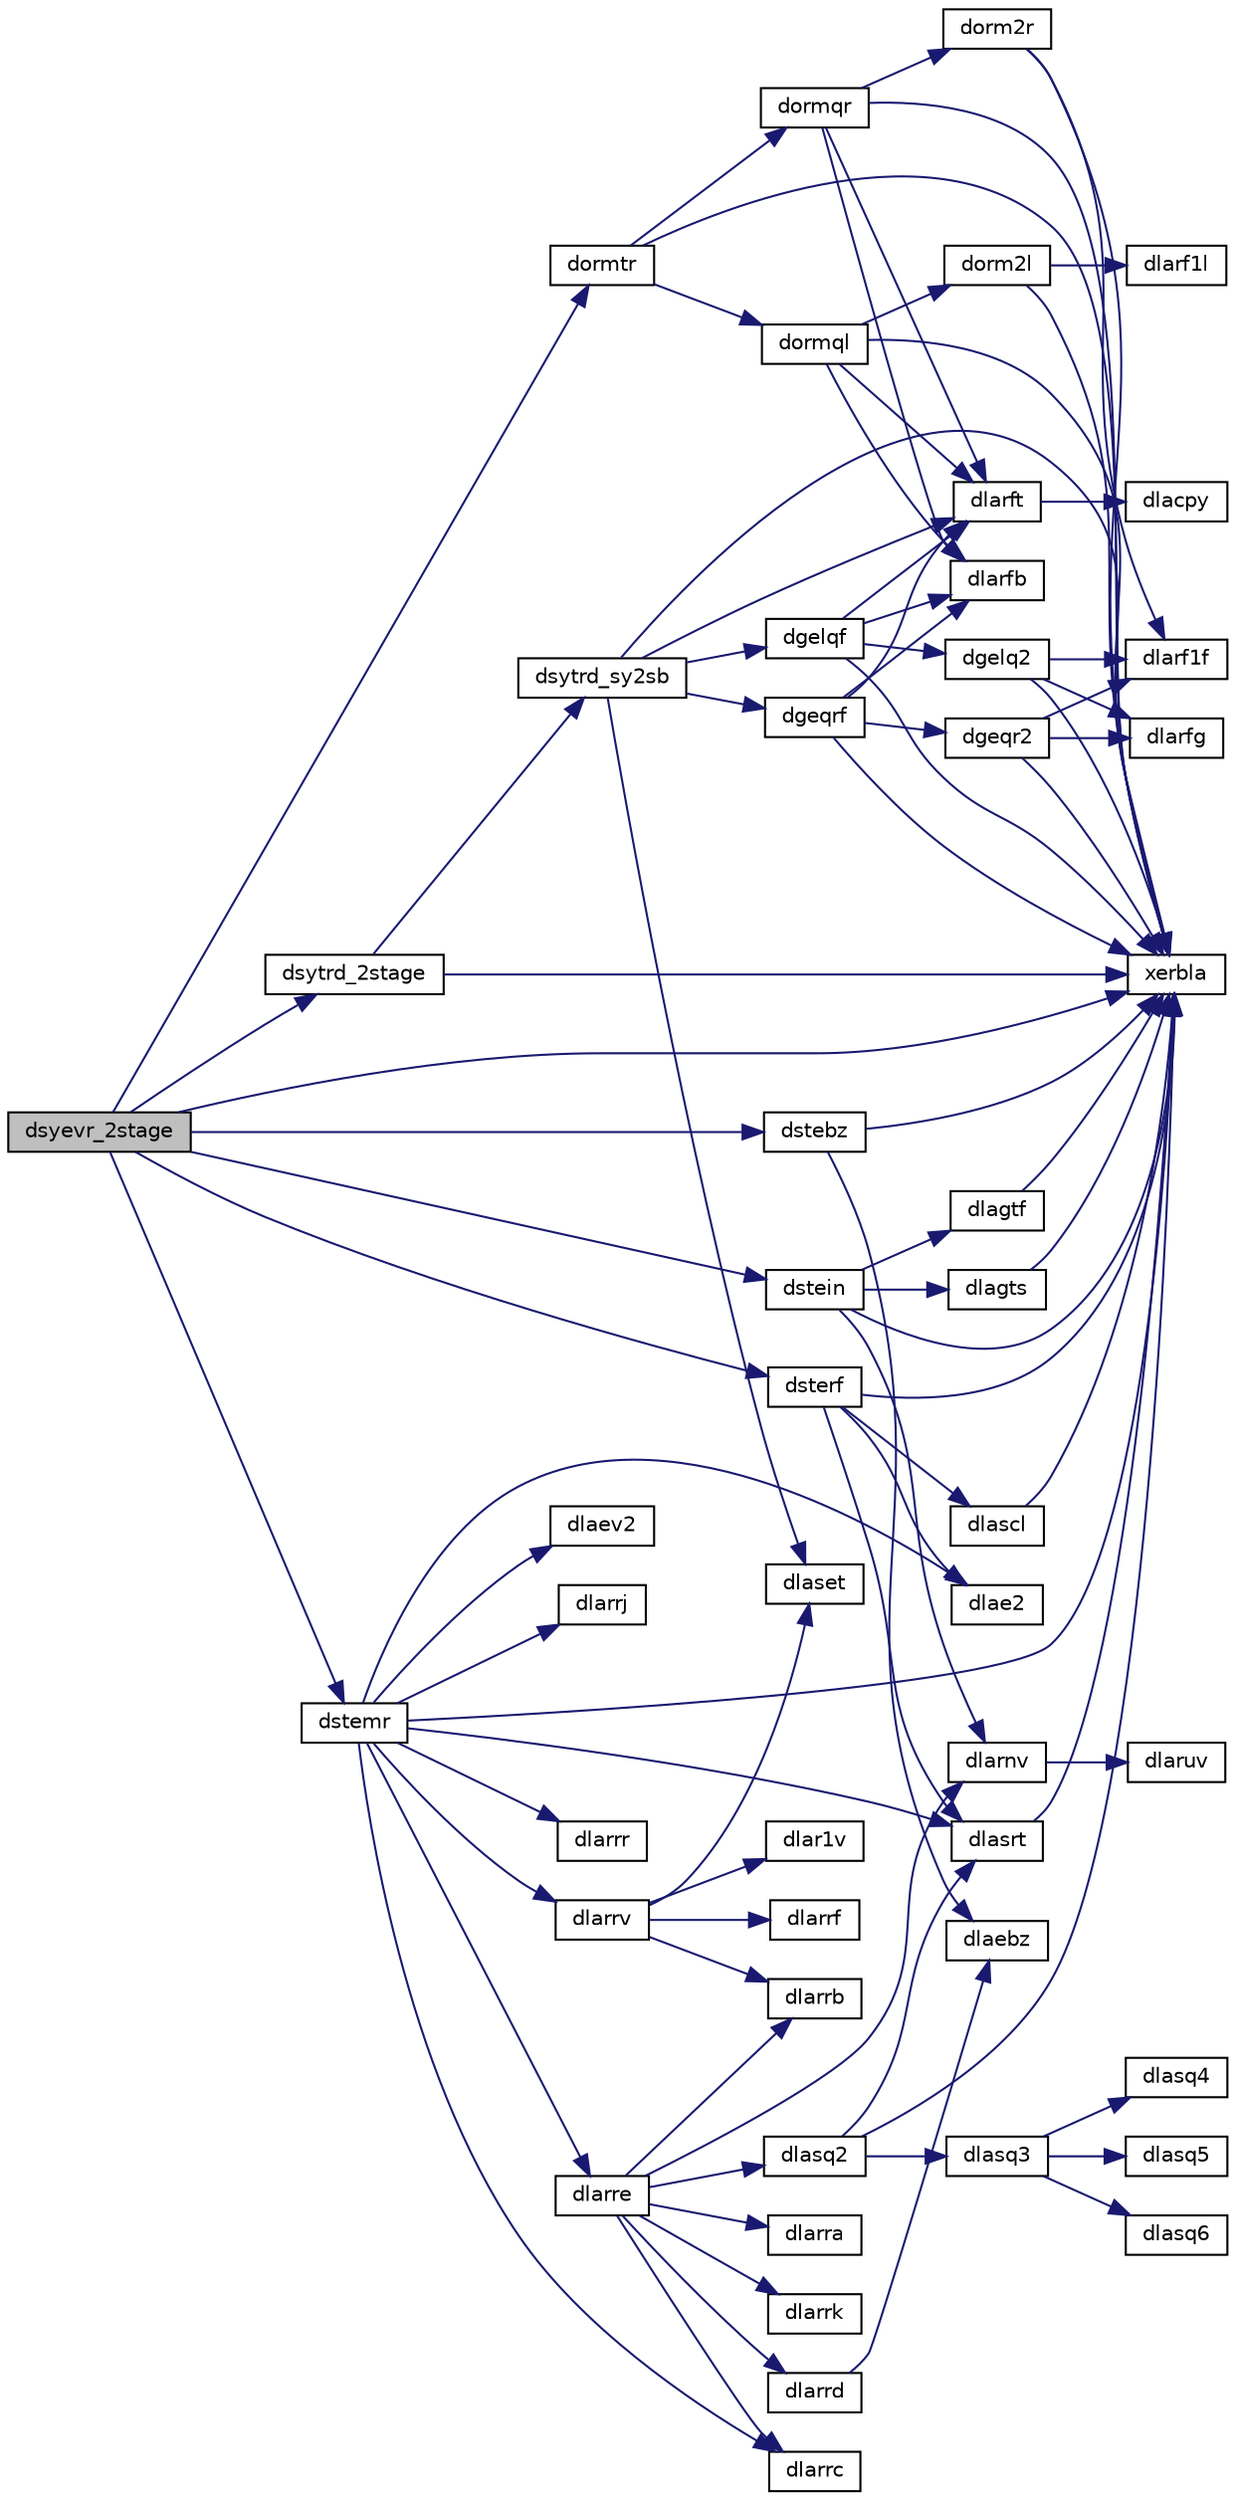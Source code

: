 digraph "dsyevr_2stage"
{
 // LATEX_PDF_SIZE
  edge [fontname="Helvetica",fontsize="10",labelfontname="Helvetica",labelfontsize="10"];
  node [fontname="Helvetica",fontsize="10",shape=record];
  rankdir="LR";
  Node1 [label="dsyevr_2stage",height=0.2,width=0.4,color="black", fillcolor="grey75", style="filled", fontcolor="black",tooltip="DSYEVR_2STAGE computes the eigenvalues and, optionally, the left and/or right eigenvectors for SY mat..."];
  Node1 -> Node2 [color="midnightblue",fontsize="10",style="solid",fontname="Helvetica"];
  Node2 [label="dormtr",height=0.2,width=0.4,color="black", fillcolor="white", style="filled",URL="$dormtr_8f.html#a6179127644ad9ebf44515e9c781c1e83",tooltip="DORMTR"];
  Node2 -> Node3 [color="midnightblue",fontsize="10",style="solid",fontname="Helvetica"];
  Node3 [label="dormql",height=0.2,width=0.4,color="black", fillcolor="white", style="filled",URL="$dormql_8f.html#a3654a5cee1f608135f7b32d7aa89a1d9",tooltip="DORMQL"];
  Node3 -> Node4 [color="midnightblue",fontsize="10",style="solid",fontname="Helvetica"];
  Node4 [label="dlarfb",height=0.2,width=0.4,color="black", fillcolor="white", style="filled",URL="$dlarfb_8f.html#a83c81583bd444e0cf021fb006cd9a5e8",tooltip="DLARFB applies a block reflector or its transpose to a general rectangular matrix."];
  Node3 -> Node5 [color="midnightblue",fontsize="10",style="solid",fontname="Helvetica"];
  Node5 [label="dlarft",height=0.2,width=0.4,color="black", fillcolor="white", style="filled",URL="$dlarft_8f.html#a78f6dac52ebcfdeab5b4e5e6d4d0faf0",tooltip="DLARFT forms the triangular factor T of a block reflector H = I - vtvH"];
  Node5 -> Node6 [color="midnightblue",fontsize="10",style="solid",fontname="Helvetica"];
  Node6 [label="dlacpy",height=0.2,width=0.4,color="black", fillcolor="white", style="filled",URL="$dlacpy_8f.html#a7eb8731ffab2734378157c40964bf788",tooltip="DLACPY copies all or part of one two-dimensional array to another."];
  Node3 -> Node7 [color="midnightblue",fontsize="10",style="solid",fontname="Helvetica"];
  Node7 [label="dorm2l",height=0.2,width=0.4,color="black", fillcolor="white", style="filled",URL="$dorm2l_8f.html#a588ea8b3bfba2c824be6cf3b89b4a226",tooltip="DORM2L multiplies a general matrix by the orthogonal matrix from a QL factorization determined by sge..."];
  Node7 -> Node8 [color="midnightblue",fontsize="10",style="solid",fontname="Helvetica"];
  Node8 [label="dlarf1l",height=0.2,width=0.4,color="black", fillcolor="white", style="filled",URL="$dlarf1l_8f.html#a85171d322dda63ef89a1abe0b3fa6b4f",tooltip="DLARF1L applies an elementary reflector to a general rectangular"];
  Node7 -> Node9 [color="midnightblue",fontsize="10",style="solid",fontname="Helvetica"];
  Node9 [label="xerbla",height=0.2,width=0.4,color="black", fillcolor="white", style="filled",URL="$xerbla_8f.html#a377ee61015baf8dea7770b3a404b1c07",tooltip="XERBLA"];
  Node3 -> Node9 [color="midnightblue",fontsize="10",style="solid",fontname="Helvetica"];
  Node2 -> Node10 [color="midnightblue",fontsize="10",style="solid",fontname="Helvetica"];
  Node10 [label="dormqr",height=0.2,width=0.4,color="black", fillcolor="white", style="filled",URL="$dormqr_8f.html#a17b0765a8a0e6547bcf933979b38f0b0",tooltip="DORMQR"];
  Node10 -> Node4 [color="midnightblue",fontsize="10",style="solid",fontname="Helvetica"];
  Node10 -> Node5 [color="midnightblue",fontsize="10",style="solid",fontname="Helvetica"];
  Node10 -> Node11 [color="midnightblue",fontsize="10",style="solid",fontname="Helvetica"];
  Node11 [label="dorm2r",height=0.2,width=0.4,color="black", fillcolor="white", style="filled",URL="$dorm2r_8f.html#a16f17277972002c33a44e9a7a04bb64f",tooltip="DORM2R multiplies a general matrix by the orthogonal matrix from a QR factorization determined by sge..."];
  Node11 -> Node12 [color="midnightblue",fontsize="10",style="solid",fontname="Helvetica"];
  Node12 [label="dlarf1f",height=0.2,width=0.4,color="black", fillcolor="white", style="filled",URL="$dlarf1f_8f.html#a553446f22ec537c5ff7f1335b90c4470",tooltip="DLARF1F applies an elementary reflector to a general rectangular"];
  Node11 -> Node9 [color="midnightblue",fontsize="10",style="solid",fontname="Helvetica"];
  Node10 -> Node9 [color="midnightblue",fontsize="10",style="solid",fontname="Helvetica"];
  Node2 -> Node9 [color="midnightblue",fontsize="10",style="solid",fontname="Helvetica"];
  Node1 -> Node13 [color="midnightblue",fontsize="10",style="solid",fontname="Helvetica"];
  Node13 [label="dstebz",height=0.2,width=0.4,color="black", fillcolor="white", style="filled",URL="$dstebz_8f.html#a28f88843da09a0ee400daf46caaabec6",tooltip="DSTEBZ"];
  Node13 -> Node14 [color="midnightblue",fontsize="10",style="solid",fontname="Helvetica"];
  Node14 [label="dlaebz",height=0.2,width=0.4,color="black", fillcolor="white", style="filled",URL="$dlaebz_8f.html#a79da86f5a84d0038788717338eef245d",tooltip="DLAEBZ computes the number of eigenvalues of a real symmetric tridiagonal matrix which are less than ..."];
  Node13 -> Node9 [color="midnightblue",fontsize="10",style="solid",fontname="Helvetica"];
  Node1 -> Node15 [color="midnightblue",fontsize="10",style="solid",fontname="Helvetica"];
  Node15 [label="dstein",height=0.2,width=0.4,color="black", fillcolor="white", style="filled",URL="$dstein_8f.html#a215c9e229f4b54fed9993f58285aba8a",tooltip="DSTEIN"];
  Node15 -> Node16 [color="midnightblue",fontsize="10",style="solid",fontname="Helvetica"];
  Node16 [label="dlagtf",height=0.2,width=0.4,color="black", fillcolor="white", style="filled",URL="$dlagtf_8f.html#a5b5dcdca72376bec8f8b522a7a753725",tooltip="DLAGTF computes an LU factorization of a matrix T-λI, where T is a general tridiagonal matrix,..."];
  Node16 -> Node9 [color="midnightblue",fontsize="10",style="solid",fontname="Helvetica"];
  Node15 -> Node17 [color="midnightblue",fontsize="10",style="solid",fontname="Helvetica"];
  Node17 [label="dlagts",height=0.2,width=0.4,color="black", fillcolor="white", style="filled",URL="$dlagts_8f.html#a0fbc9a87ffa4a60adadcb4fc511c2556",tooltip="DLAGTS solves the system of equations (T-λI)x = y or (T-λI)^Tx = y, where T is a general tridiagonal ..."];
  Node17 -> Node9 [color="midnightblue",fontsize="10",style="solid",fontname="Helvetica"];
  Node15 -> Node18 [color="midnightblue",fontsize="10",style="solid",fontname="Helvetica"];
  Node18 [label="dlarnv",height=0.2,width=0.4,color="black", fillcolor="white", style="filled",URL="$dlarnv_8f.html#a77e05a87ced667cbdb502aa87c72d056",tooltip="DLARNV returns a vector of random numbers from a uniform or normal distribution."];
  Node18 -> Node19 [color="midnightblue",fontsize="10",style="solid",fontname="Helvetica"];
  Node19 [label="dlaruv",height=0.2,width=0.4,color="black", fillcolor="white", style="filled",URL="$dlaruv_8f.html#a55e7c02e398f2c6365c956d272836a89",tooltip="DLARUV returns a vector of n random real numbers from a uniform distribution."];
  Node15 -> Node9 [color="midnightblue",fontsize="10",style="solid",fontname="Helvetica"];
  Node1 -> Node20 [color="midnightblue",fontsize="10",style="solid",fontname="Helvetica"];
  Node20 [label="dstemr",height=0.2,width=0.4,color="black", fillcolor="white", style="filled",URL="$dstemr_8f.html#a14daa3ac4e7b5d3712244f54ce40cc92",tooltip="DSTEMR"];
  Node20 -> Node21 [color="midnightblue",fontsize="10",style="solid",fontname="Helvetica"];
  Node21 [label="dlae2",height=0.2,width=0.4,color="black", fillcolor="white", style="filled",URL="$dlae2_8f.html#a8a36d905c1c66d345f791b91254da0ae",tooltip="DLAE2 computes the eigenvalues of a 2-by-2 symmetric matrix."];
  Node20 -> Node22 [color="midnightblue",fontsize="10",style="solid",fontname="Helvetica"];
  Node22 [label="dlaev2",height=0.2,width=0.4,color="black", fillcolor="white", style="filled",URL="$dlaev2_8f.html#a404759a75990a78660c741b3448b27e8",tooltip="DLAEV2 computes the eigenvalues and eigenvectors of a 2-by-2 symmetric/Hermitian matrix."];
  Node20 -> Node23 [color="midnightblue",fontsize="10",style="solid",fontname="Helvetica"];
  Node23 [label="dlarrc",height=0.2,width=0.4,color="black", fillcolor="white", style="filled",URL="$dlarrc_8f.html#ac6a65096bc8be9a4dc881a96147075ea",tooltip="DLARRC computes the number of eigenvalues of the symmetric tridiagonal matrix."];
  Node20 -> Node24 [color="midnightblue",fontsize="10",style="solid",fontname="Helvetica"];
  Node24 [label="dlarre",height=0.2,width=0.4,color="black", fillcolor="white", style="filled",URL="$dlarre_8f.html#ae8358ae1847bb9cfb96b56b6f3ef6386",tooltip="DLARRE given the tridiagonal matrix T, sets small off-diagonal elements to zero and for each unreduce..."];
  Node24 -> Node18 [color="midnightblue",fontsize="10",style="solid",fontname="Helvetica"];
  Node24 -> Node25 [color="midnightblue",fontsize="10",style="solid",fontname="Helvetica"];
  Node25 [label="dlarra",height=0.2,width=0.4,color="black", fillcolor="white", style="filled",URL="$dlarra_8f.html#a0b5719c25a81a95270cd36178e283166",tooltip="DLARRA computes the splitting points with the specified threshold."];
  Node24 -> Node26 [color="midnightblue",fontsize="10",style="solid",fontname="Helvetica"];
  Node26 [label="dlarrb",height=0.2,width=0.4,color="black", fillcolor="white", style="filled",URL="$dlarrb_8f.html#ab3446b2d3189e23e5b95f18ea97b0a22",tooltip="DLARRB provides limited bisection to locate eigenvalues for more accuracy."];
  Node24 -> Node23 [color="midnightblue",fontsize="10",style="solid",fontname="Helvetica"];
  Node24 -> Node27 [color="midnightblue",fontsize="10",style="solid",fontname="Helvetica"];
  Node27 [label="dlarrd",height=0.2,width=0.4,color="black", fillcolor="white", style="filled",URL="$dlarrd_8f.html#aa9fa3671522ed0e21695769fd85982c7",tooltip="DLARRD computes the eigenvalues of a symmetric tridiagonal matrix to suitable accuracy."];
  Node27 -> Node14 [color="midnightblue",fontsize="10",style="solid",fontname="Helvetica"];
  Node24 -> Node28 [color="midnightblue",fontsize="10",style="solid",fontname="Helvetica"];
  Node28 [label="dlarrk",height=0.2,width=0.4,color="black", fillcolor="white", style="filled",URL="$dlarrk_8f.html#ad321b234af8d1ac9fbb18ca95a1c13f2",tooltip="DLARRK computes one eigenvalue of a symmetric tridiagonal matrix T to suitable accuracy."];
  Node24 -> Node29 [color="midnightblue",fontsize="10",style="solid",fontname="Helvetica"];
  Node29 [label="dlasq2",height=0.2,width=0.4,color="black", fillcolor="white", style="filled",URL="$dlasq2_8f.html#aa23a44b0562a4dfc670e5b7a676a2e2d",tooltip="DLASQ2 computes all the eigenvalues of the symmetric positive definite tridiagonal matrix associated ..."];
  Node29 -> Node30 [color="midnightblue",fontsize="10",style="solid",fontname="Helvetica"];
  Node30 [label="dlasq3",height=0.2,width=0.4,color="black", fillcolor="white", style="filled",URL="$dlasq3_8f.html#a38579c1852f8094a33d0afeed15b2b65",tooltip="DLASQ3 checks for deflation, computes a shift and calls dqds. Used by sbdsqr."];
  Node30 -> Node31 [color="midnightblue",fontsize="10",style="solid",fontname="Helvetica"];
  Node31 [label="dlasq4",height=0.2,width=0.4,color="black", fillcolor="white", style="filled",URL="$dlasq4_8f.html#a1c9c24724eb452f615cd1695e6b9ee3b",tooltip="DLASQ4 computes an approximation to the smallest eigenvalue using values of d from the previous trans..."];
  Node30 -> Node32 [color="midnightblue",fontsize="10",style="solid",fontname="Helvetica"];
  Node32 [label="dlasq5",height=0.2,width=0.4,color="black", fillcolor="white", style="filled",URL="$dlasq5_8f.html#a77ac31104dbfb9331604678f3ba05156",tooltip="DLASQ5 computes one dqds transform in ping-pong form. Used by sbdsqr and sstegr."];
  Node30 -> Node33 [color="midnightblue",fontsize="10",style="solid",fontname="Helvetica"];
  Node33 [label="dlasq6",height=0.2,width=0.4,color="black", fillcolor="white", style="filled",URL="$dlasq6_8f.html#a5b8d724babb26c081b057fa28f05b16e",tooltip="DLASQ6 computes one dqd transform in ping-pong form. Used by sbdsqr and sstegr."];
  Node29 -> Node34 [color="midnightblue",fontsize="10",style="solid",fontname="Helvetica"];
  Node34 [label="dlasrt",height=0.2,width=0.4,color="black", fillcolor="white", style="filled",URL="$dlasrt_8f.html#a88a9fb57b6459176b68f21720d3d2ad2",tooltip="DLASRT sorts numbers in increasing or decreasing order."];
  Node34 -> Node9 [color="midnightblue",fontsize="10",style="solid",fontname="Helvetica"];
  Node29 -> Node9 [color="midnightblue",fontsize="10",style="solid",fontname="Helvetica"];
  Node20 -> Node35 [color="midnightblue",fontsize="10",style="solid",fontname="Helvetica"];
  Node35 [label="dlarrj",height=0.2,width=0.4,color="black", fillcolor="white", style="filled",URL="$dlarrj_8f.html#a7cdb25c9766674132d73bcbba824ab31",tooltip="DLARRJ performs refinement of the initial estimates of the eigenvalues of the matrix T."];
  Node20 -> Node36 [color="midnightblue",fontsize="10",style="solid",fontname="Helvetica"];
  Node36 [label="dlarrr",height=0.2,width=0.4,color="black", fillcolor="white", style="filled",URL="$dlarrr_8f.html#afe58120dedcb8d85c7a689c2d822f4a6",tooltip="DLARRR performs tests to decide whether the symmetric tridiagonal matrix T warrants expensive computa..."];
  Node20 -> Node37 [color="midnightblue",fontsize="10",style="solid",fontname="Helvetica"];
  Node37 [label="dlarrv",height=0.2,width=0.4,color="black", fillcolor="white", style="filled",URL="$dlarrv_8f.html#a420406ddf3a9d559a40543fa70829ae8",tooltip="DLARRV computes the eigenvectors of the tridiagonal matrix T = L D LT given L, D and the eigenvalues ..."];
  Node37 -> Node38 [color="midnightblue",fontsize="10",style="solid",fontname="Helvetica"];
  Node38 [label="dlar1v",height=0.2,width=0.4,color="black", fillcolor="white", style="filled",URL="$dlar1v_8f.html#a4944aae03c7a236a2d36bee520665e5d",tooltip="DLAR1V computes the (scaled) r-th column of the inverse of the submatrix in rows b1 through bn of the..."];
  Node37 -> Node26 [color="midnightblue",fontsize="10",style="solid",fontname="Helvetica"];
  Node37 -> Node39 [color="midnightblue",fontsize="10",style="solid",fontname="Helvetica"];
  Node39 [label="dlarrf",height=0.2,width=0.4,color="black", fillcolor="white", style="filled",URL="$dlarrf_8f.html#a6fa2f60646088821e40fbe04a41aa7b1",tooltip="DLARRF finds a new relatively robust representation such that at least one of the eigenvalues is rela..."];
  Node37 -> Node40 [color="midnightblue",fontsize="10",style="solid",fontname="Helvetica"];
  Node40 [label="dlaset",height=0.2,width=0.4,color="black", fillcolor="white", style="filled",URL="$dlaset_8f.html#a89e332374c7cd87e5db54bfe21550bc3",tooltip="DLASET initializes the off-diagonal elements and the diagonal elements of a matrix to given values."];
  Node20 -> Node34 [color="midnightblue",fontsize="10",style="solid",fontname="Helvetica"];
  Node20 -> Node9 [color="midnightblue",fontsize="10",style="solid",fontname="Helvetica"];
  Node1 -> Node41 [color="midnightblue",fontsize="10",style="solid",fontname="Helvetica"];
  Node41 [label="dsterf",height=0.2,width=0.4,color="black", fillcolor="white", style="filled",URL="$dsterf_8f.html#af0616552c11358ae8298d0ac18ac023c",tooltip="DSTERF"];
  Node41 -> Node21 [color="midnightblue",fontsize="10",style="solid",fontname="Helvetica"];
  Node41 -> Node42 [color="midnightblue",fontsize="10",style="solid",fontname="Helvetica"];
  Node42 [label="dlascl",height=0.2,width=0.4,color="black", fillcolor="white", style="filled",URL="$dlascl_8f.html#a7bce4c35ec5a86ee0bfdd15c476d99c8",tooltip="DLASCL multiplies a general rectangular matrix by a real scalar defined as cto/cfrom."];
  Node42 -> Node9 [color="midnightblue",fontsize="10",style="solid",fontname="Helvetica"];
  Node41 -> Node34 [color="midnightblue",fontsize="10",style="solid",fontname="Helvetica"];
  Node41 -> Node9 [color="midnightblue",fontsize="10",style="solid",fontname="Helvetica"];
  Node1 -> Node43 [color="midnightblue",fontsize="10",style="solid",fontname="Helvetica"];
  Node43 [label="dsytrd_2stage",height=0.2,width=0.4,color="black", fillcolor="white", style="filled",URL="$dsytrd__2stage_8f.html#ae6a1e93f2a76866878aeb6c6c4d7525d",tooltip="DSYTRD_2STAGE"];
  Node43 -> Node44 [color="midnightblue",fontsize="10",style="solid",fontname="Helvetica"];
  Node44 [label="dsytrd_sy2sb",height=0.2,width=0.4,color="black", fillcolor="white", style="filled",URL="$dsytrd__sy2sb_8f.html#a71e18668ff9aad37ab74029a061cd927",tooltip="DSYTRD_SY2SB"];
  Node44 -> Node45 [color="midnightblue",fontsize="10",style="solid",fontname="Helvetica"];
  Node45 [label="dgelqf",height=0.2,width=0.4,color="black", fillcolor="white", style="filled",URL="$dgelqf_8f.html#a436228e38ef5c55e3229502afa2c4220",tooltip="DGELQF"];
  Node45 -> Node46 [color="midnightblue",fontsize="10",style="solid",fontname="Helvetica"];
  Node46 [label="dgelq2",height=0.2,width=0.4,color="black", fillcolor="white", style="filled",URL="$dgelq2_8f.html#a2f10ebf79772a5399be9ed6169c9d975",tooltip="DGELQ2 computes the LQ factorization of a general rectangular matrix using an unblocked algorithm."];
  Node46 -> Node12 [color="midnightblue",fontsize="10",style="solid",fontname="Helvetica"];
  Node46 -> Node47 [color="midnightblue",fontsize="10",style="solid",fontname="Helvetica"];
  Node47 [label="dlarfg",height=0.2,width=0.4,color="black", fillcolor="white", style="filled",URL="$dlarfg_8f.html#aabb59655e820b3551af27781bd716143",tooltip="DLARFG generates an elementary reflector (Householder matrix)."];
  Node46 -> Node9 [color="midnightblue",fontsize="10",style="solid",fontname="Helvetica"];
  Node45 -> Node4 [color="midnightblue",fontsize="10",style="solid",fontname="Helvetica"];
  Node45 -> Node5 [color="midnightblue",fontsize="10",style="solid",fontname="Helvetica"];
  Node45 -> Node9 [color="midnightblue",fontsize="10",style="solid",fontname="Helvetica"];
  Node44 -> Node48 [color="midnightblue",fontsize="10",style="solid",fontname="Helvetica"];
  Node48 [label="dgeqrf",height=0.2,width=0.4,color="black", fillcolor="white", style="filled",URL="$dgeqrf_8f.html#a3766ea903391b5cf9008132f7440ec7b",tooltip="DGEQRF"];
  Node48 -> Node49 [color="midnightblue",fontsize="10",style="solid",fontname="Helvetica"];
  Node49 [label="dgeqr2",height=0.2,width=0.4,color="black", fillcolor="white", style="filled",URL="$dgeqr2_8f.html#a86586a8c4f1c31707724ed70e92f6f34",tooltip="DGEQR2 computes the QR factorization of a general rectangular matrix using an unblocked algorithm."];
  Node49 -> Node12 [color="midnightblue",fontsize="10",style="solid",fontname="Helvetica"];
  Node49 -> Node47 [color="midnightblue",fontsize="10",style="solid",fontname="Helvetica"];
  Node49 -> Node9 [color="midnightblue",fontsize="10",style="solid",fontname="Helvetica"];
  Node48 -> Node4 [color="midnightblue",fontsize="10",style="solid",fontname="Helvetica"];
  Node48 -> Node5 [color="midnightblue",fontsize="10",style="solid",fontname="Helvetica"];
  Node48 -> Node9 [color="midnightblue",fontsize="10",style="solid",fontname="Helvetica"];
  Node44 -> Node5 [color="midnightblue",fontsize="10",style="solid",fontname="Helvetica"];
  Node44 -> Node40 [color="midnightblue",fontsize="10",style="solid",fontname="Helvetica"];
  Node44 -> Node9 [color="midnightblue",fontsize="10",style="solid",fontname="Helvetica"];
  Node43 -> Node9 [color="midnightblue",fontsize="10",style="solid",fontname="Helvetica"];
  Node1 -> Node9 [color="midnightblue",fontsize="10",style="solid",fontname="Helvetica"];
}
